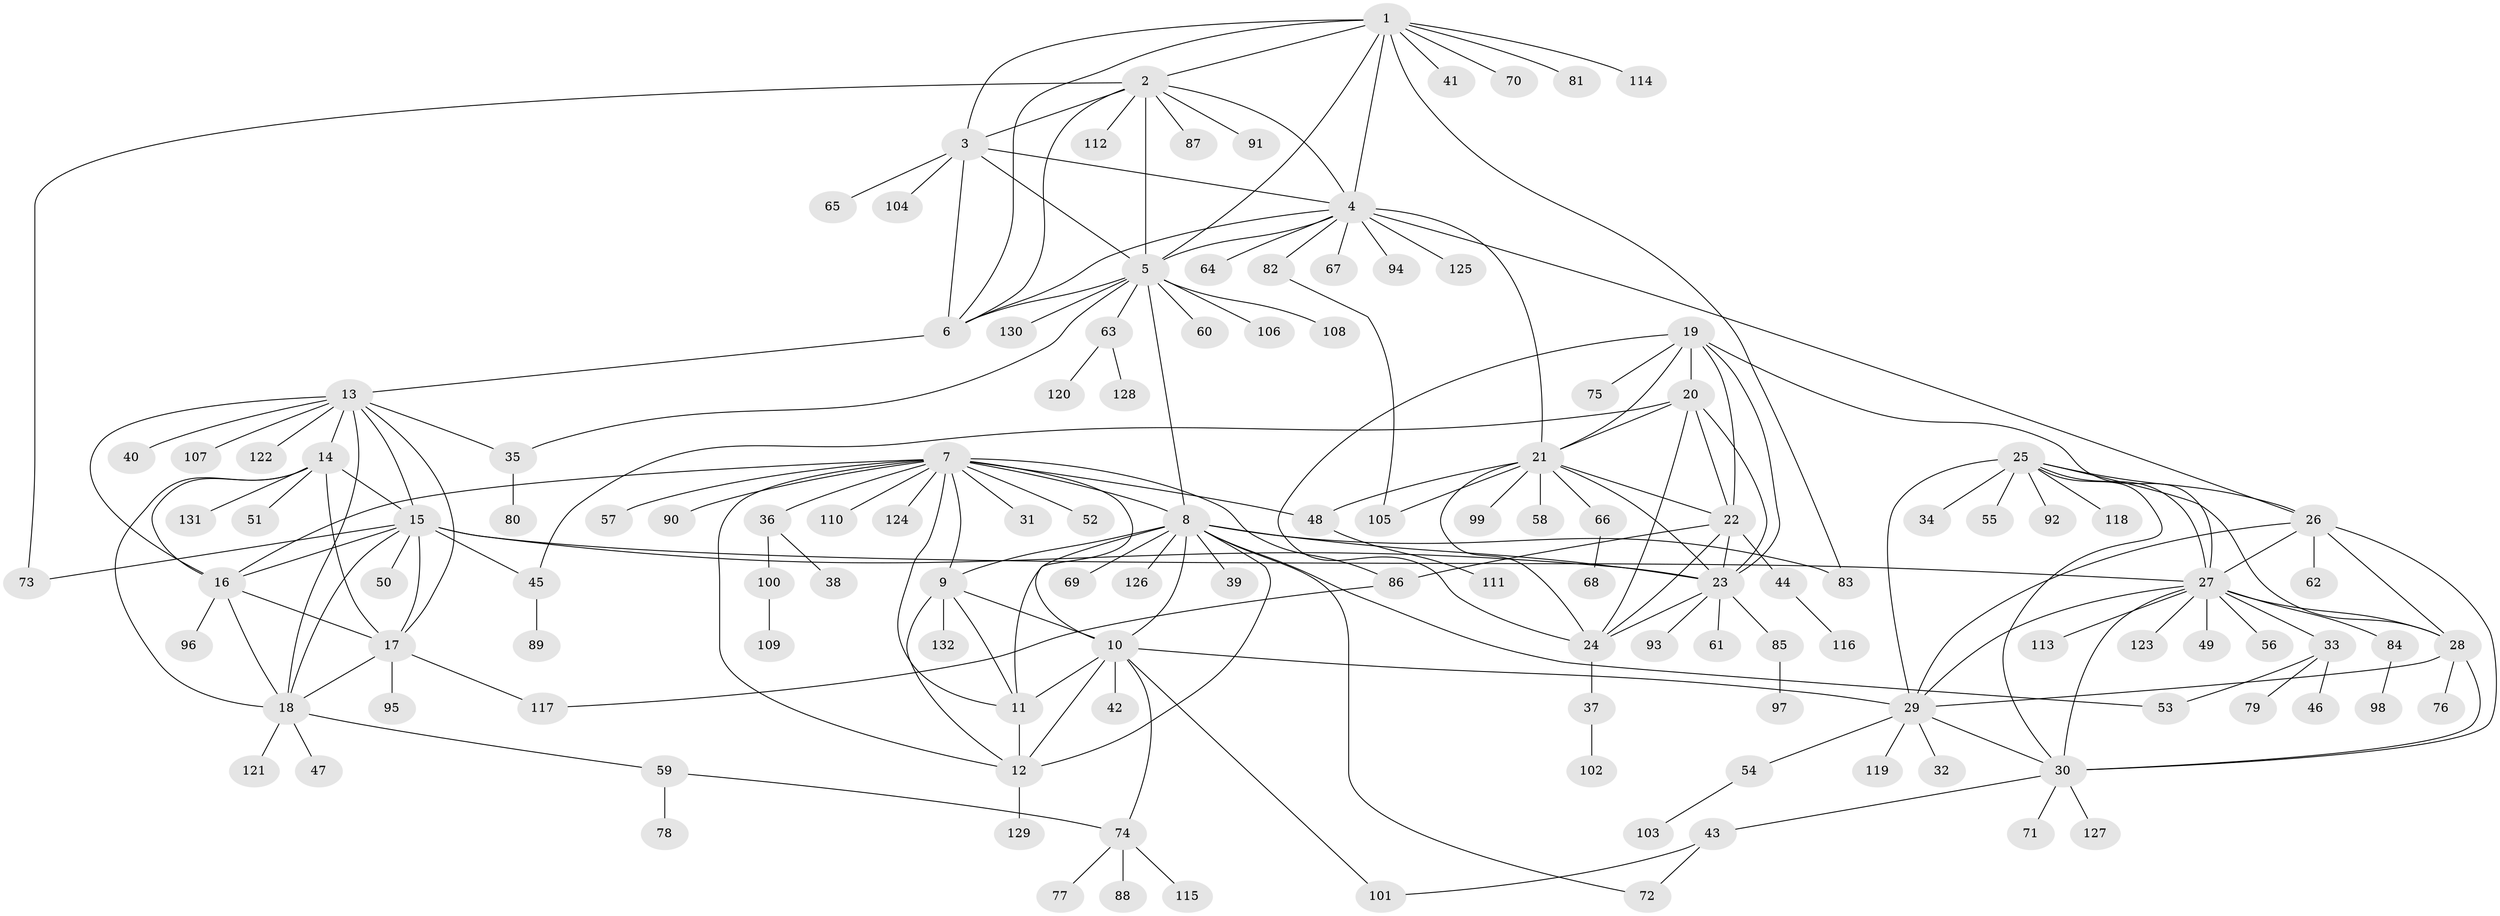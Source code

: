 // coarse degree distribution, {7: 0.1346153846153846, 4: 0.057692307692307696, 12: 0.019230769230769232, 3: 0.038461538461538464, 9: 0.019230769230769232, 8: 0.038461538461538464, 6: 0.019230769230769232, 11: 0.019230769230769232, 1: 0.5961538461538461, 2: 0.057692307692307696}
// Generated by graph-tools (version 1.1) at 2025/19/03/04/25 18:19:34]
// undirected, 132 vertices, 199 edges
graph export_dot {
graph [start="1"]
  node [color=gray90,style=filled];
  1;
  2;
  3;
  4;
  5;
  6;
  7;
  8;
  9;
  10;
  11;
  12;
  13;
  14;
  15;
  16;
  17;
  18;
  19;
  20;
  21;
  22;
  23;
  24;
  25;
  26;
  27;
  28;
  29;
  30;
  31;
  32;
  33;
  34;
  35;
  36;
  37;
  38;
  39;
  40;
  41;
  42;
  43;
  44;
  45;
  46;
  47;
  48;
  49;
  50;
  51;
  52;
  53;
  54;
  55;
  56;
  57;
  58;
  59;
  60;
  61;
  62;
  63;
  64;
  65;
  66;
  67;
  68;
  69;
  70;
  71;
  72;
  73;
  74;
  75;
  76;
  77;
  78;
  79;
  80;
  81;
  82;
  83;
  84;
  85;
  86;
  87;
  88;
  89;
  90;
  91;
  92;
  93;
  94;
  95;
  96;
  97;
  98;
  99;
  100;
  101;
  102;
  103;
  104;
  105;
  106;
  107;
  108;
  109;
  110;
  111;
  112;
  113;
  114;
  115;
  116;
  117;
  118;
  119;
  120;
  121;
  122;
  123;
  124;
  125;
  126;
  127;
  128;
  129;
  130;
  131;
  132;
  1 -- 2;
  1 -- 3;
  1 -- 4;
  1 -- 5;
  1 -- 6;
  1 -- 41;
  1 -- 70;
  1 -- 81;
  1 -- 83;
  1 -- 114;
  2 -- 3;
  2 -- 4;
  2 -- 5;
  2 -- 6;
  2 -- 73;
  2 -- 87;
  2 -- 91;
  2 -- 112;
  3 -- 4;
  3 -- 5;
  3 -- 6;
  3 -- 65;
  3 -- 104;
  4 -- 5;
  4 -- 6;
  4 -- 21;
  4 -- 26;
  4 -- 64;
  4 -- 67;
  4 -- 82;
  4 -- 94;
  4 -- 125;
  5 -- 6;
  5 -- 8;
  5 -- 35;
  5 -- 60;
  5 -- 63;
  5 -- 106;
  5 -- 108;
  5 -- 130;
  6 -- 13;
  7 -- 8;
  7 -- 9;
  7 -- 10;
  7 -- 11;
  7 -- 12;
  7 -- 16;
  7 -- 31;
  7 -- 36;
  7 -- 48;
  7 -- 52;
  7 -- 57;
  7 -- 86;
  7 -- 90;
  7 -- 110;
  7 -- 124;
  8 -- 9;
  8 -- 10;
  8 -- 11;
  8 -- 12;
  8 -- 23;
  8 -- 39;
  8 -- 53;
  8 -- 69;
  8 -- 72;
  8 -- 83;
  8 -- 126;
  9 -- 10;
  9 -- 11;
  9 -- 12;
  9 -- 132;
  10 -- 11;
  10 -- 12;
  10 -- 29;
  10 -- 42;
  10 -- 74;
  10 -- 101;
  11 -- 12;
  12 -- 129;
  13 -- 14;
  13 -- 15;
  13 -- 16;
  13 -- 17;
  13 -- 18;
  13 -- 35;
  13 -- 40;
  13 -- 107;
  13 -- 122;
  14 -- 15;
  14 -- 16;
  14 -- 17;
  14 -- 18;
  14 -- 51;
  14 -- 131;
  15 -- 16;
  15 -- 17;
  15 -- 18;
  15 -- 23;
  15 -- 27;
  15 -- 45;
  15 -- 50;
  15 -- 73;
  16 -- 17;
  16 -- 18;
  16 -- 96;
  17 -- 18;
  17 -- 95;
  17 -- 117;
  18 -- 47;
  18 -- 59;
  18 -- 121;
  19 -- 20;
  19 -- 21;
  19 -- 22;
  19 -- 23;
  19 -- 24;
  19 -- 27;
  19 -- 75;
  20 -- 21;
  20 -- 22;
  20 -- 23;
  20 -- 24;
  20 -- 45;
  21 -- 22;
  21 -- 23;
  21 -- 24;
  21 -- 48;
  21 -- 58;
  21 -- 66;
  21 -- 99;
  21 -- 105;
  22 -- 23;
  22 -- 24;
  22 -- 44;
  22 -- 86;
  23 -- 24;
  23 -- 61;
  23 -- 85;
  23 -- 93;
  24 -- 37;
  25 -- 26;
  25 -- 27;
  25 -- 28;
  25 -- 29;
  25 -- 30;
  25 -- 34;
  25 -- 55;
  25 -- 92;
  25 -- 118;
  26 -- 27;
  26 -- 28;
  26 -- 29;
  26 -- 30;
  26 -- 62;
  27 -- 28;
  27 -- 29;
  27 -- 30;
  27 -- 33;
  27 -- 49;
  27 -- 56;
  27 -- 84;
  27 -- 113;
  27 -- 123;
  28 -- 29;
  28 -- 30;
  28 -- 76;
  29 -- 30;
  29 -- 32;
  29 -- 54;
  29 -- 119;
  30 -- 43;
  30 -- 71;
  30 -- 127;
  33 -- 46;
  33 -- 53;
  33 -- 79;
  35 -- 80;
  36 -- 38;
  36 -- 100;
  37 -- 102;
  43 -- 72;
  43 -- 101;
  44 -- 116;
  45 -- 89;
  48 -- 111;
  54 -- 103;
  59 -- 74;
  59 -- 78;
  63 -- 120;
  63 -- 128;
  66 -- 68;
  74 -- 77;
  74 -- 88;
  74 -- 115;
  82 -- 105;
  84 -- 98;
  85 -- 97;
  86 -- 117;
  100 -- 109;
}
